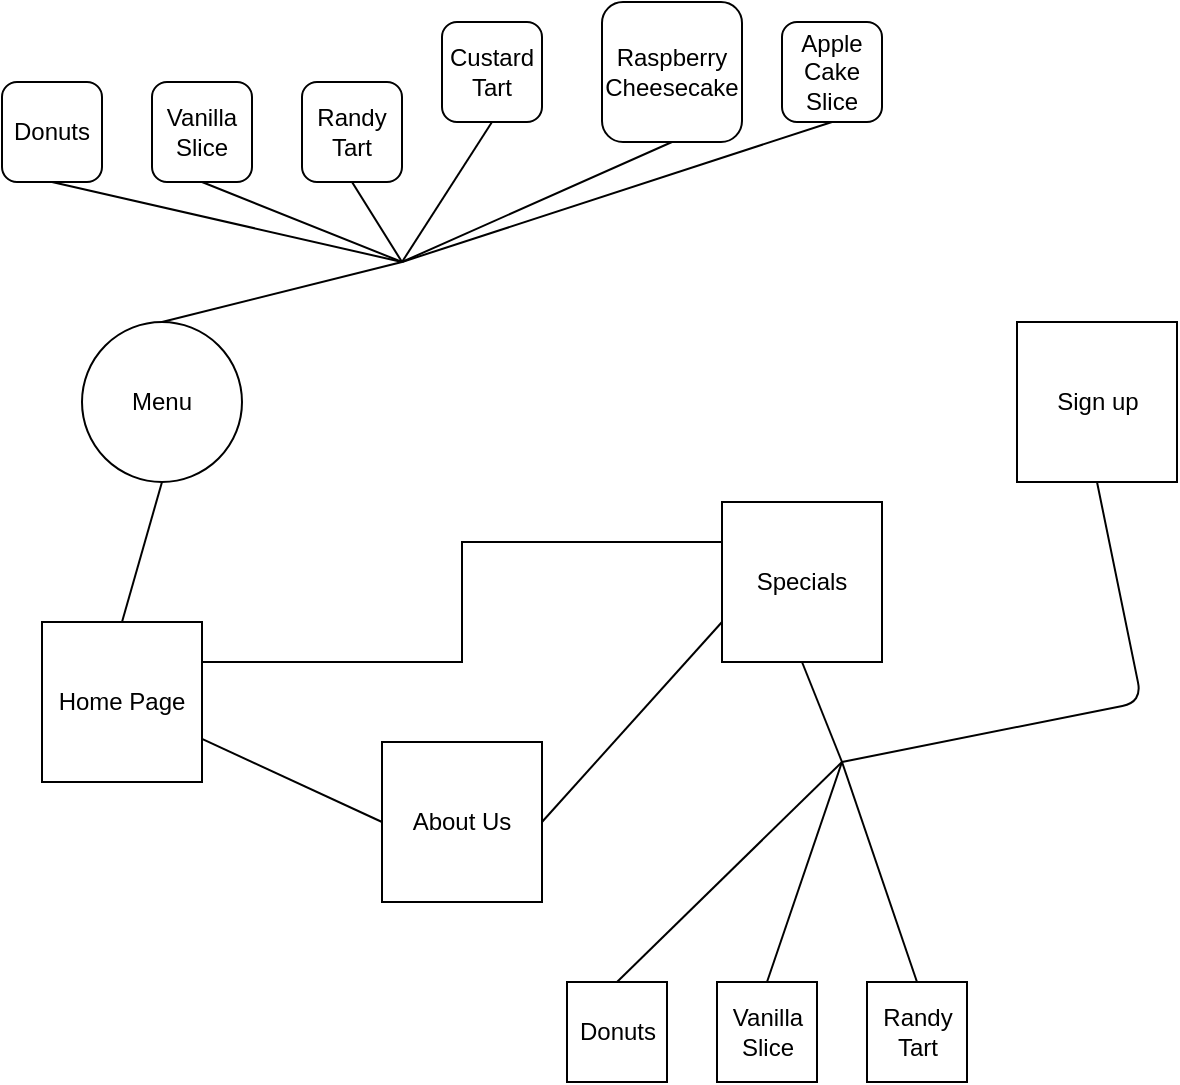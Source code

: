 <mxfile version="14.7.3" type="device"><diagram id="0qDRBEAW7iOhSUL_zpQk" name="Page-1"><mxGraphModel dx="1422" dy="743" grid="1" gridSize="10" guides="1" tooltips="1" connect="1" arrows="1" fold="1" page="1" pageScale="1" pageWidth="850" pageHeight="1100" math="0" shadow="0"><root><mxCell id="0"/><mxCell id="1" parent="0"/><mxCell id="eOvQ6X3pmrVPkW2w43AB-1" style="edgeStyle=orthogonalEdgeStyle;rounded=0;orthogonalLoop=1;jettySize=auto;html=1;exitX=1;exitY=0.25;exitDx=0;exitDy=0;entryX=0;entryY=0.25;entryDx=0;entryDy=0;endArrow=none;endFill=0;" edge="1" parent="1" source="JuBy4oivuayiynSm85JV-1" target="JuBy4oivuayiynSm85JV-4"><mxGeometry relative="1" as="geometry"/></mxCell><mxCell id="JuBy4oivuayiynSm85JV-1" value="Home Page" style="whiteSpace=wrap;html=1;aspect=fixed;" parent="1" vertex="1"><mxGeometry x="110" y="330" width="80" height="80" as="geometry"/></mxCell><mxCell id="JuBy4oivuayiynSm85JV-2" value="About Us" style="whiteSpace=wrap;html=1;aspect=fixed;" parent="1" vertex="1"><mxGeometry x="280" y="390" width="80" height="80" as="geometry"/></mxCell><mxCell id="JuBy4oivuayiynSm85JV-3" value="Menu" style="whiteSpace=wrap;html=1;aspect=fixed;rounded=1;arcSize=50;" parent="1" vertex="1"><mxGeometry x="130" y="180" width="80" height="80" as="geometry"/></mxCell><mxCell id="JuBy4oivuayiynSm85JV-4" value="Specials" style="whiteSpace=wrap;html=1;aspect=fixed;" parent="1" vertex="1"><mxGeometry x="450" y="270" width="80" height="80" as="geometry"/></mxCell><mxCell id="JuBy4oivuayiynSm85JV-5" value="Sign up" style="whiteSpace=wrap;html=1;aspect=fixed;" parent="1" vertex="1"><mxGeometry x="597.5" y="180" width="80" height="80" as="geometry"/></mxCell><mxCell id="JuBy4oivuayiynSm85JV-9" value="" style="endArrow=none;html=1;entryX=0;entryY=0.5;entryDx=0;entryDy=0;" parent="1" source="JuBy4oivuayiynSm85JV-1" target="JuBy4oivuayiynSm85JV-2" edge="1"><mxGeometry width="50" height="50" relative="1" as="geometry"><mxPoint x="170" y="400" as="sourcePoint"/><mxPoint x="220" y="350" as="targetPoint"/></mxGeometry></mxCell><mxCell id="JuBy4oivuayiynSm85JV-18" value="" style="endArrow=none;html=1;exitX=0.5;exitY=1;exitDx=0;exitDy=0;" parent="1" source="JuBy4oivuayiynSm85JV-19" edge="1"><mxGeometry width="50" height="50" relative="1" as="geometry"><mxPoint x="250" y="420" as="sourcePoint"/><mxPoint x="290" y="150" as="targetPoint"/></mxGeometry></mxCell><mxCell id="JuBy4oivuayiynSm85JV-19" value="Donuts" style="whiteSpace=wrap;html=1;aspect=fixed;glass=0;shadow=0;rounded=1;" parent="1" vertex="1"><mxGeometry x="90" y="60" width="50" height="50" as="geometry"/></mxCell><mxCell id="JuBy4oivuayiynSm85JV-21" value="Vanilla Slice" style="whiteSpace=wrap;html=1;aspect=fixed;rounded=1;" parent="1" vertex="1"><mxGeometry x="165" y="60" width="50" height="50" as="geometry"/></mxCell><mxCell id="JuBy4oivuayiynSm85JV-22" value="" style="endArrow=none;html=1;entryX=0.5;entryY=1;entryDx=0;entryDy=0;" parent="1" target="JuBy4oivuayiynSm85JV-21" edge="1"><mxGeometry width="50" height="50" relative="1" as="geometry"><mxPoint x="290" y="150" as="sourcePoint"/><mxPoint x="330" y="90" as="targetPoint"/></mxGeometry></mxCell><mxCell id="JuBy4oivuayiynSm85JV-24" value="Randy Tart" style="whiteSpace=wrap;html=1;aspect=fixed;rounded=1;" parent="1" vertex="1"><mxGeometry x="240" y="60" width="50" height="50" as="geometry"/></mxCell><mxCell id="JuBy4oivuayiynSm85JV-25" value="" style="endArrow=none;html=1;entryX=0.5;entryY=1;entryDx=0;entryDy=0;" parent="1" target="JuBy4oivuayiynSm85JV-24" edge="1"><mxGeometry width="50" height="50" relative="1" as="geometry"><mxPoint x="290" y="150" as="sourcePoint"/><mxPoint x="420" y="100" as="targetPoint"/></mxGeometry></mxCell><mxCell id="JuBy4oivuayiynSm85JV-27" value="Custard Tart" style="whiteSpace=wrap;html=1;aspect=fixed;rounded=1;" parent="1" vertex="1"><mxGeometry x="310" y="30" width="50" height="50" as="geometry"/></mxCell><mxCell id="JuBy4oivuayiynSm85JV-28" value="Raspberry Cheesecake" style="whiteSpace=wrap;html=1;aspect=fixed;rounded=1;" parent="1" vertex="1"><mxGeometry x="390" y="20" width="70" height="70" as="geometry"/></mxCell><mxCell id="JuBy4oivuayiynSm85JV-29" value="Apple Cake Slice" style="whiteSpace=wrap;html=1;aspect=fixed;rounded=1;" parent="1" vertex="1"><mxGeometry x="480" y="30" width="50" height="50" as="geometry"/></mxCell><mxCell id="JuBy4oivuayiynSm85JV-30" value="" style="endArrow=none;html=1;entryX=0.5;entryY=1;entryDx=0;entryDy=0;" parent="1" target="JuBy4oivuayiynSm85JV-27" edge="1"><mxGeometry width="50" height="50" relative="1" as="geometry"><mxPoint x="290" y="150" as="sourcePoint"/><mxPoint x="370" y="120" as="targetPoint"/></mxGeometry></mxCell><mxCell id="JuBy4oivuayiynSm85JV-31" value="" style="endArrow=none;html=1;entryX=0.5;entryY=1;entryDx=0;entryDy=0;" parent="1" target="JuBy4oivuayiynSm85JV-28" edge="1"><mxGeometry width="50" height="50" relative="1" as="geometry"><mxPoint x="290" y="150" as="sourcePoint"/><mxPoint x="410" y="120" as="targetPoint"/></mxGeometry></mxCell><mxCell id="JuBy4oivuayiynSm85JV-33" value="" style="endArrow=none;html=1;entryX=0.5;entryY=1;entryDx=0;entryDy=0;" parent="1" target="JuBy4oivuayiynSm85JV-29" edge="1"><mxGeometry width="50" height="50" relative="1" as="geometry"><mxPoint x="290" y="150" as="sourcePoint"/><mxPoint x="470" y="130" as="targetPoint"/></mxGeometry></mxCell><mxCell id="JuBy4oivuayiynSm85JV-34" value="Donuts" style="whiteSpace=wrap;html=1;aspect=fixed;" parent="1" vertex="1"><mxGeometry x="372.5" y="510" width="50" height="50" as="geometry"/></mxCell><mxCell id="JuBy4oivuayiynSm85JV-35" value="Vanilla Slice" style="whiteSpace=wrap;html=1;aspect=fixed;" parent="1" vertex="1"><mxGeometry x="447.5" y="510" width="50" height="50" as="geometry"/></mxCell><mxCell id="JuBy4oivuayiynSm85JV-36" value="Randy Tart" style="whiteSpace=wrap;html=1;aspect=fixed;" parent="1" vertex="1"><mxGeometry x="522.5" y="510" width="50" height="50" as="geometry"/></mxCell><mxCell id="JuBy4oivuayiynSm85JV-38" value="" style="endArrow=none;html=1;entryX=0.5;entryY=1;entryDx=0;entryDy=0;" parent="1" target="JuBy4oivuayiynSm85JV-4" edge="1"><mxGeometry width="50" height="50" relative="1" as="geometry"><mxPoint x="510" y="400" as="sourcePoint"/><mxPoint x="540" y="330" as="targetPoint"/></mxGeometry></mxCell><mxCell id="JuBy4oivuayiynSm85JV-39" value="" style="endArrow=none;html=1;exitX=0.5;exitY=0;exitDx=0;exitDy=0;" parent="1" source="JuBy4oivuayiynSm85JV-34" edge="1"><mxGeometry width="50" height="50" relative="1" as="geometry"><mxPoint x="400" y="500" as="sourcePoint"/><mxPoint x="510" y="400" as="targetPoint"/></mxGeometry></mxCell><mxCell id="JuBy4oivuayiynSm85JV-40" value="" style="endArrow=none;html=1;exitX=0.5;exitY=0;exitDx=0;exitDy=0;" parent="1" source="JuBy4oivuayiynSm85JV-35" edge="1"><mxGeometry width="50" height="50" relative="1" as="geometry"><mxPoint x="510" y="500" as="sourcePoint"/><mxPoint x="510" y="400" as="targetPoint"/></mxGeometry></mxCell><mxCell id="JuBy4oivuayiynSm85JV-41" value="" style="endArrow=none;html=1;exitX=0.5;exitY=0;exitDx=0;exitDy=0;" parent="1" source="JuBy4oivuayiynSm85JV-36" edge="1"><mxGeometry width="50" height="50" relative="1" as="geometry"><mxPoint x="360" y="390" as="sourcePoint"/><mxPoint x="510" y="400" as="targetPoint"/></mxGeometry></mxCell><mxCell id="wlrEwA_sc0XzpmOfNhW5-2" value="" style="endArrow=none;html=1;exitX=0.5;exitY=0;exitDx=0;exitDy=0;" parent="1" source="JuBy4oivuayiynSm85JV-3" edge="1"><mxGeometry width="50" height="50" relative="1" as="geometry"><mxPoint x="400" y="430" as="sourcePoint"/><mxPoint x="290" y="150" as="targetPoint"/></mxGeometry></mxCell><mxCell id="wlrEwA_sc0XzpmOfNhW5-3" value="" style="endArrow=none;html=1;entryX=0.5;entryY=1;entryDx=0;entryDy=0;exitX=0.5;exitY=0;exitDx=0;exitDy=0;" parent="1" source="JuBy4oivuayiynSm85JV-1" target="JuBy4oivuayiynSm85JV-3" edge="1"><mxGeometry width="50" height="50" relative="1" as="geometry"><mxPoint x="160" y="500" as="sourcePoint"/><mxPoint x="210" y="450" as="targetPoint"/></mxGeometry></mxCell><mxCell id="wlrEwA_sc0XzpmOfNhW5-4" value="" style="endArrow=none;html=1;exitX=1;exitY=0.5;exitDx=0;exitDy=0;entryX=0;entryY=0.75;entryDx=0;entryDy=0;" parent="1" source="JuBy4oivuayiynSm85JV-2" target="JuBy4oivuayiynSm85JV-4" edge="1"><mxGeometry width="50" height="50" relative="1" as="geometry"><mxPoint x="330" y="370" as="sourcePoint"/><mxPoint x="380" y="320" as="targetPoint"/></mxGeometry></mxCell><mxCell id="eOvQ6X3pmrVPkW2w43AB-2" value="" style="endArrow=none;html=1;entryX=0.5;entryY=1;entryDx=0;entryDy=0;" edge="1" parent="1" target="JuBy4oivuayiynSm85JV-5"><mxGeometry width="50" height="50" relative="1" as="geometry"><mxPoint x="510" y="400" as="sourcePoint"/><mxPoint x="630" y="370" as="targetPoint"/><Array as="points"><mxPoint x="660" y="370"/></Array></mxGeometry></mxCell></root></mxGraphModel></diagram></mxfile>